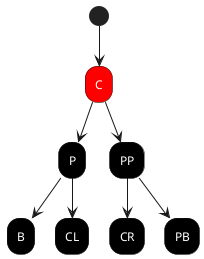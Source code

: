 @startuml

skinparam activity{
FontName Impact
FontColor white
backgroundcolor black
}

(*) --> C#RED

C --> P
C --> PP

P --> B
P --> CL

PP --> CR
PP --> PB
@enduml